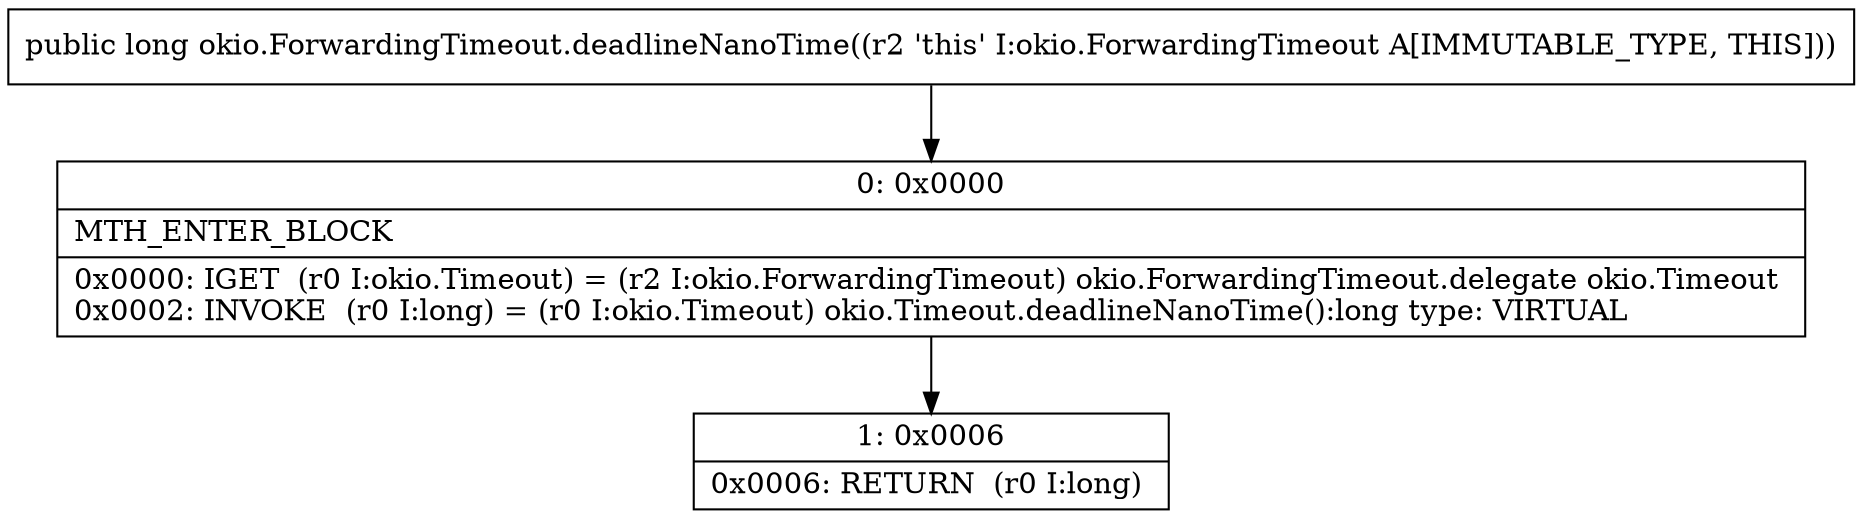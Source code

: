 digraph "CFG forokio.ForwardingTimeout.deadlineNanoTime()J" {
Node_0 [shape=record,label="{0\:\ 0x0000|MTH_ENTER_BLOCK\l|0x0000: IGET  (r0 I:okio.Timeout) = (r2 I:okio.ForwardingTimeout) okio.ForwardingTimeout.delegate okio.Timeout \l0x0002: INVOKE  (r0 I:long) = (r0 I:okio.Timeout) okio.Timeout.deadlineNanoTime():long type: VIRTUAL \l}"];
Node_1 [shape=record,label="{1\:\ 0x0006|0x0006: RETURN  (r0 I:long) \l}"];
MethodNode[shape=record,label="{public long okio.ForwardingTimeout.deadlineNanoTime((r2 'this' I:okio.ForwardingTimeout A[IMMUTABLE_TYPE, THIS])) }"];
MethodNode -> Node_0;
Node_0 -> Node_1;
}

